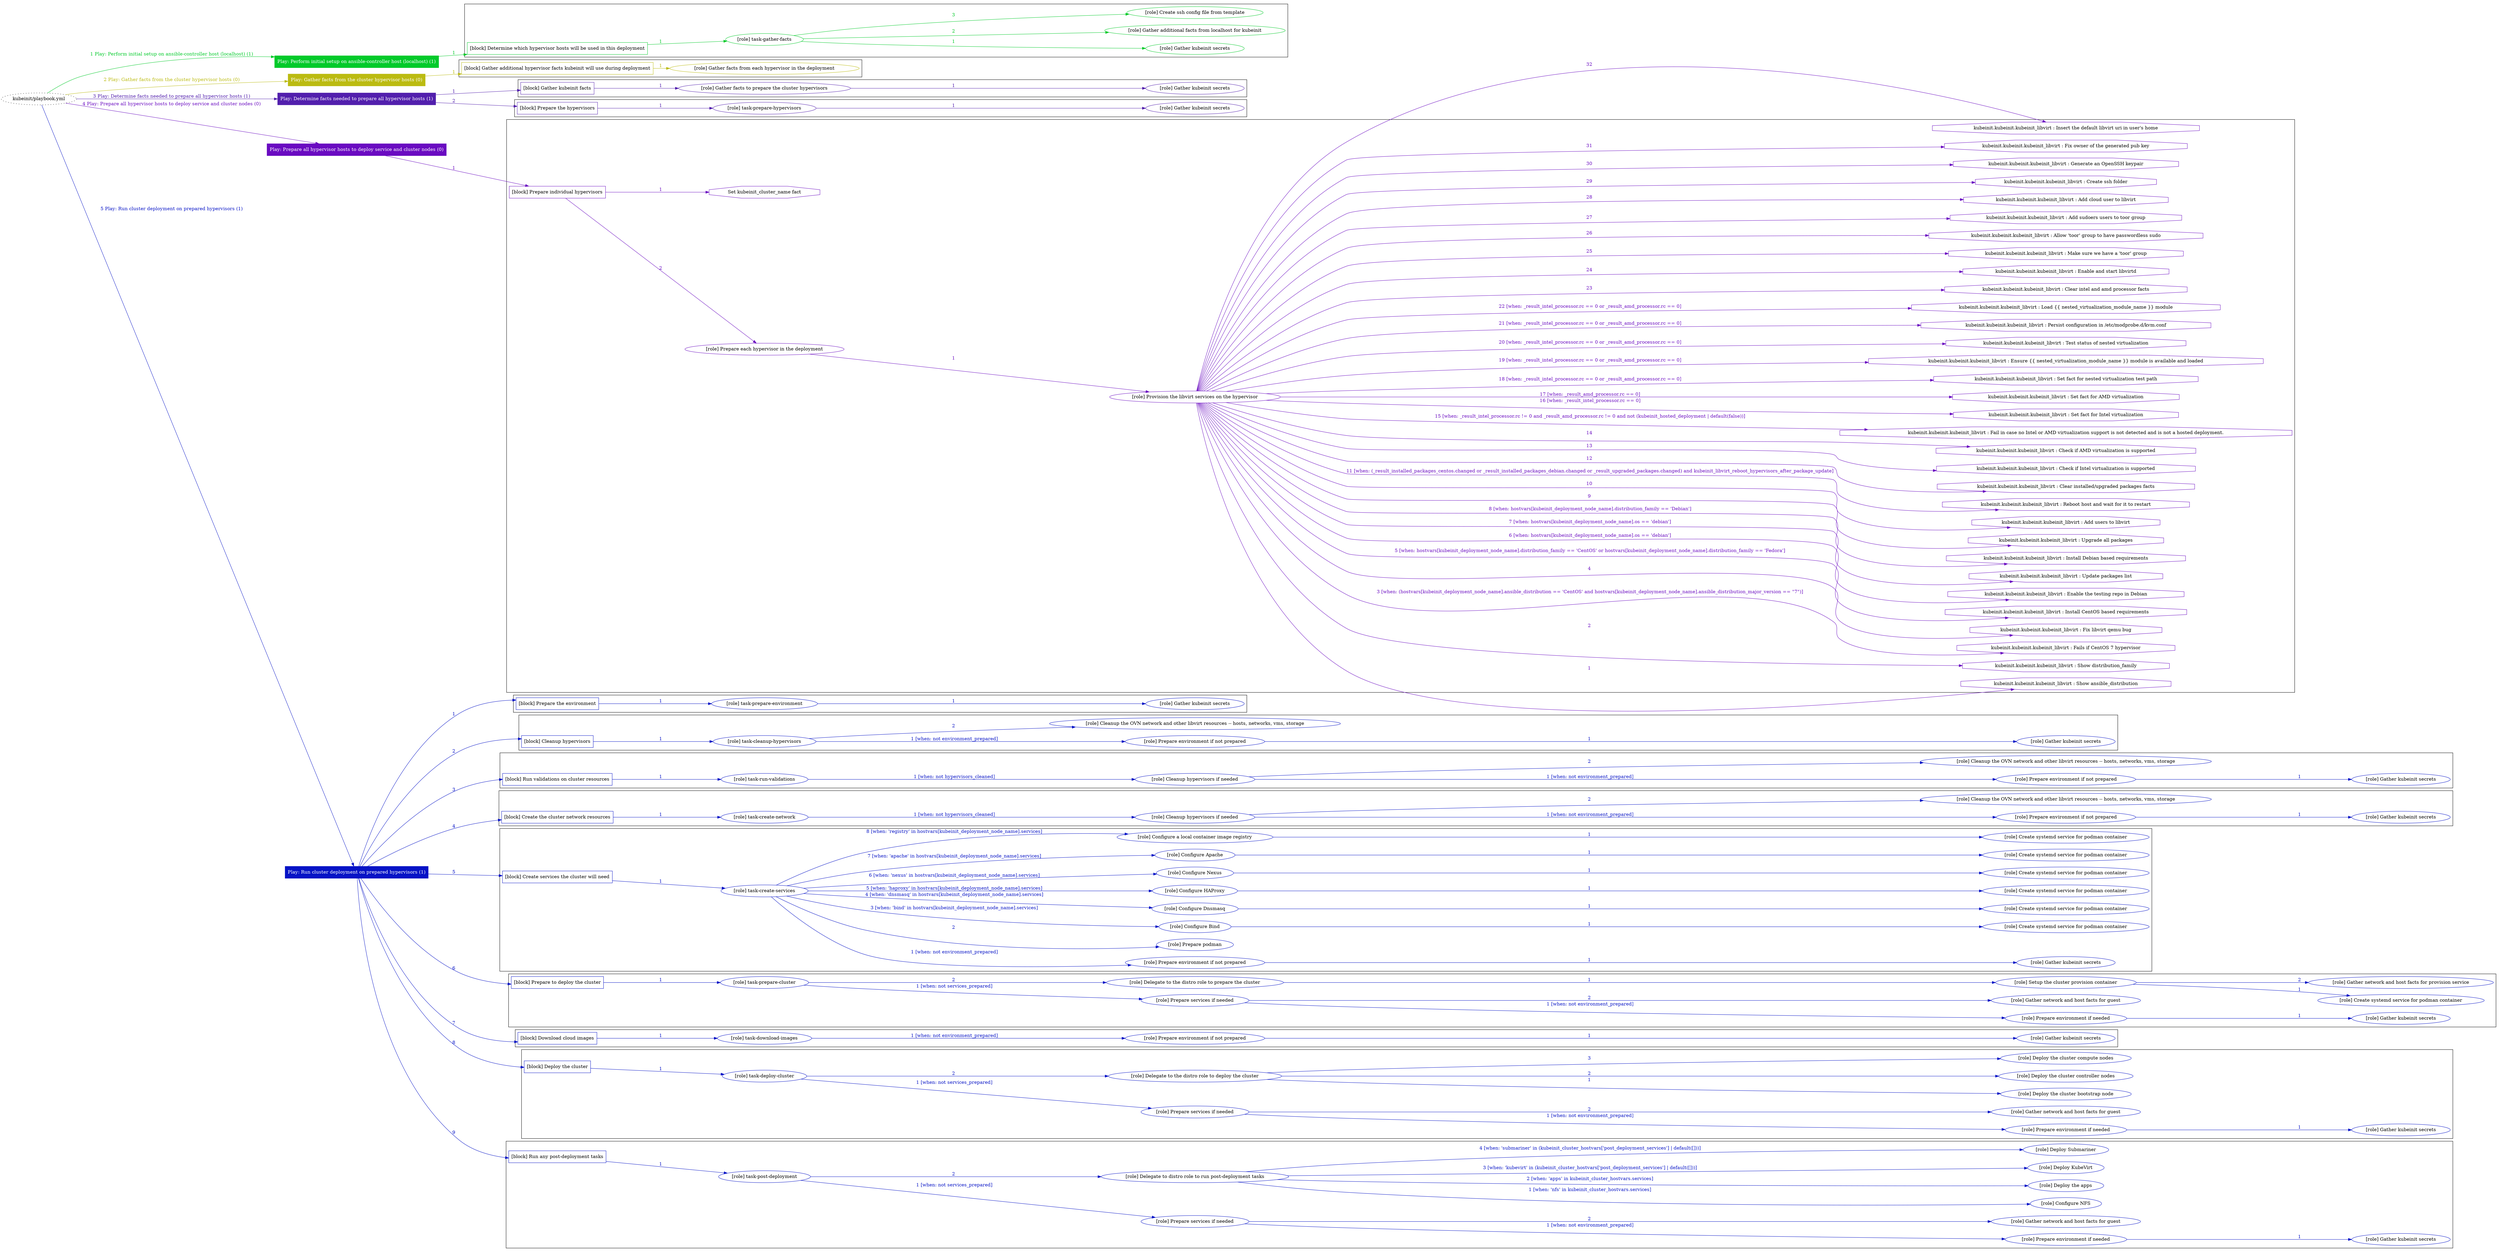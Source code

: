 digraph {
	graph [concentrate=true ordering=in rankdir=LR ratio=fill]
	edge [esep=5 sep=10]
	"kubeinit/playbook.yml" [URL="/home/runner/work/kubeinit/kubeinit/kubeinit/playbook.yml" id=playbook_9a554634 style=dotted]
	"kubeinit/playbook.yml" -> play_ce590048 [label="1 Play: Perform initial setup on ansible-controller host (localhost) (1)" color="#02ca2a" fontcolor="#02ca2a" id=edge_play_ce590048 labeltooltip="1 Play: Perform initial setup on ansible-controller host (localhost) (1)" tooltip="1 Play: Perform initial setup on ansible-controller host (localhost) (1)"]
	subgraph "Play: Perform initial setup on ansible-controller host (localhost) (1)" {
		play_ce590048 [label="Play: Perform initial setup on ansible-controller host (localhost) (1)" URL="/home/runner/work/kubeinit/kubeinit/kubeinit/playbook.yml" color="#02ca2a" fontcolor="#ffffff" id=play_ce590048 shape=box style=filled tooltip=localhost]
		play_ce590048 -> block_ed4efeef [label=1 color="#02ca2a" fontcolor="#02ca2a" id=edge_block_ed4efeef labeltooltip=1 tooltip=1]
		subgraph cluster_block_ed4efeef {
			block_ed4efeef [label="[block] Determine which hypervisor hosts will be used in this deployment" URL="/home/runner/work/kubeinit/kubeinit/kubeinit/playbook.yml" color="#02ca2a" id=block_ed4efeef labeltooltip="Determine which hypervisor hosts will be used in this deployment" shape=box tooltip="Determine which hypervisor hosts will be used in this deployment"]
			block_ed4efeef -> role_0654e132 [label="1 " color="#02ca2a" fontcolor="#02ca2a" id=edge_role_0654e132 labeltooltip="1 " tooltip="1 "]
			subgraph "task-gather-facts" {
				role_0654e132 [label="[role] task-gather-facts" URL="/home/runner/work/kubeinit/kubeinit/kubeinit/playbook.yml" color="#02ca2a" id=role_0654e132 tooltip="task-gather-facts"]
				role_0654e132 -> role_70df2319 [label="1 " color="#02ca2a" fontcolor="#02ca2a" id=edge_role_70df2319 labeltooltip="1 " tooltip="1 "]
				subgraph "Gather kubeinit secrets" {
					role_70df2319 [label="[role] Gather kubeinit secrets" URL="/home/runner/.ansible/collections/ansible_collections/kubeinit/kubeinit/roles/kubeinit_prepare/tasks/build_hypervisors_group.yml" color="#02ca2a" id=role_70df2319 tooltip="Gather kubeinit secrets"]
				}
				role_0654e132 -> role_13cc4f25 [label="2 " color="#02ca2a" fontcolor="#02ca2a" id=edge_role_13cc4f25 labeltooltip="2 " tooltip="2 "]
				subgraph "Gather additional facts from localhost for kubeinit" {
					role_13cc4f25 [label="[role] Gather additional facts from localhost for kubeinit" URL="/home/runner/.ansible/collections/ansible_collections/kubeinit/kubeinit/roles/kubeinit_prepare/tasks/build_hypervisors_group.yml" color="#02ca2a" id=role_13cc4f25 tooltip="Gather additional facts from localhost for kubeinit"]
				}
				role_0654e132 -> role_95f153d7 [label="3 " color="#02ca2a" fontcolor="#02ca2a" id=edge_role_95f153d7 labeltooltip="3 " tooltip="3 "]
				subgraph "Create ssh config file from template" {
					role_95f153d7 [label="[role] Create ssh config file from template" URL="/home/runner/.ansible/collections/ansible_collections/kubeinit/kubeinit/roles/kubeinit_prepare/tasks/build_hypervisors_group.yml" color="#02ca2a" id=role_95f153d7 tooltip="Create ssh config file from template"]
				}
			}
		}
	}
	"kubeinit/playbook.yml" -> play_0693fef9 [label="2 Play: Gather facts from the cluster hypervisor hosts (0)" color="#bbbb11" fontcolor="#bbbb11" id=edge_play_0693fef9 labeltooltip="2 Play: Gather facts from the cluster hypervisor hosts (0)" tooltip="2 Play: Gather facts from the cluster hypervisor hosts (0)"]
	subgraph "Play: Gather facts from the cluster hypervisor hosts (0)" {
		play_0693fef9 [label="Play: Gather facts from the cluster hypervisor hosts (0)" URL="/home/runner/work/kubeinit/kubeinit/kubeinit/playbook.yml" color="#bbbb11" fontcolor="#ffffff" id=play_0693fef9 shape=box style=filled tooltip="Play: Gather facts from the cluster hypervisor hosts (0)"]
		play_0693fef9 -> block_50550b5b [label=1 color="#bbbb11" fontcolor="#bbbb11" id=edge_block_50550b5b labeltooltip=1 tooltip=1]
		subgraph cluster_block_50550b5b {
			block_50550b5b [label="[block] Gather additional hypervisor facts kubeinit will use during deployment" URL="/home/runner/work/kubeinit/kubeinit/kubeinit/playbook.yml" color="#bbbb11" id=block_50550b5b labeltooltip="Gather additional hypervisor facts kubeinit will use during deployment" shape=box tooltip="Gather additional hypervisor facts kubeinit will use during deployment"]
			block_50550b5b -> role_64be81d4 [label="1 " color="#bbbb11" fontcolor="#bbbb11" id=edge_role_64be81d4 labeltooltip="1 " tooltip="1 "]
			subgraph "Gather facts from each hypervisor in the deployment" {
				role_64be81d4 [label="[role] Gather facts from each hypervisor in the deployment" URL="/home/runner/work/kubeinit/kubeinit/kubeinit/playbook.yml" color="#bbbb11" id=role_64be81d4 tooltip="Gather facts from each hypervisor in the deployment"]
			}
		}
	}
	"kubeinit/playbook.yml" -> play_0655bfb5 [label="3 Play: Determine facts needed to prepare all hypervisor hosts (1)" color="#521fad" fontcolor="#521fad" id=edge_play_0655bfb5 labeltooltip="3 Play: Determine facts needed to prepare all hypervisor hosts (1)" tooltip="3 Play: Determine facts needed to prepare all hypervisor hosts (1)"]
	subgraph "Play: Determine facts needed to prepare all hypervisor hosts (1)" {
		play_0655bfb5 [label="Play: Determine facts needed to prepare all hypervisor hosts (1)" URL="/home/runner/work/kubeinit/kubeinit/kubeinit/playbook.yml" color="#521fad" fontcolor="#ffffff" id=play_0655bfb5 shape=box style=filled tooltip=localhost]
		play_0655bfb5 -> block_ad3810c0 [label=1 color="#521fad" fontcolor="#521fad" id=edge_block_ad3810c0 labeltooltip=1 tooltip=1]
		subgraph cluster_block_ad3810c0 {
			block_ad3810c0 [label="[block] Gather kubeinit facts" URL="/home/runner/work/kubeinit/kubeinit/kubeinit/playbook.yml" color="#521fad" id=block_ad3810c0 labeltooltip="Gather kubeinit facts" shape=box tooltip="Gather kubeinit facts"]
			block_ad3810c0 -> role_5408a0a4 [label="1 " color="#521fad" fontcolor="#521fad" id=edge_role_5408a0a4 labeltooltip="1 " tooltip="1 "]
			subgraph "Gather facts to prepare the cluster hypervisors" {
				role_5408a0a4 [label="[role] Gather facts to prepare the cluster hypervisors" URL="/home/runner/work/kubeinit/kubeinit/kubeinit/playbook.yml" color="#521fad" id=role_5408a0a4 tooltip="Gather facts to prepare the cluster hypervisors"]
				role_5408a0a4 -> role_4d924213 [label="1 " color="#521fad" fontcolor="#521fad" id=edge_role_4d924213 labeltooltip="1 " tooltip="1 "]
				subgraph "Gather kubeinit secrets" {
					role_4d924213 [label="[role] Gather kubeinit secrets" URL="/home/runner/.ansible/collections/ansible_collections/kubeinit/kubeinit/roles/kubeinit_prepare/tasks/gather_kubeinit_facts.yml" color="#521fad" id=role_4d924213 tooltip="Gather kubeinit secrets"]
				}
			}
		}
		play_0655bfb5 -> block_33eba877 [label=2 color="#521fad" fontcolor="#521fad" id=edge_block_33eba877 labeltooltip=2 tooltip=2]
		subgraph cluster_block_33eba877 {
			block_33eba877 [label="[block] Prepare the hypervisors" URL="/home/runner/work/kubeinit/kubeinit/kubeinit/playbook.yml" color="#521fad" id=block_33eba877 labeltooltip="Prepare the hypervisors" shape=box tooltip="Prepare the hypervisors"]
			block_33eba877 -> role_914105c6 [label="1 " color="#521fad" fontcolor="#521fad" id=edge_role_914105c6 labeltooltip="1 " tooltip="1 "]
			subgraph "task-prepare-hypervisors" {
				role_914105c6 [label="[role] task-prepare-hypervisors" URL="/home/runner/work/kubeinit/kubeinit/kubeinit/playbook.yml" color="#521fad" id=role_914105c6 tooltip="task-prepare-hypervisors"]
				role_914105c6 -> role_0019fc92 [label="1 " color="#521fad" fontcolor="#521fad" id=edge_role_0019fc92 labeltooltip="1 " tooltip="1 "]
				subgraph "Gather kubeinit secrets" {
					role_0019fc92 [label="[role] Gather kubeinit secrets" URL="/home/runner/.ansible/collections/ansible_collections/kubeinit/kubeinit/roles/kubeinit_prepare/tasks/gather_kubeinit_facts.yml" color="#521fad" id=role_0019fc92 tooltip="Gather kubeinit secrets"]
				}
			}
		}
	}
	"kubeinit/playbook.yml" -> play_36f44437 [label="4 Play: Prepare all hypervisor hosts to deploy service and cluster nodes (0)" color="#6a0bc1" fontcolor="#6a0bc1" id=edge_play_36f44437 labeltooltip="4 Play: Prepare all hypervisor hosts to deploy service and cluster nodes (0)" tooltip="4 Play: Prepare all hypervisor hosts to deploy service and cluster nodes (0)"]
	subgraph "Play: Prepare all hypervisor hosts to deploy service and cluster nodes (0)" {
		play_36f44437 [label="Play: Prepare all hypervisor hosts to deploy service and cluster nodes (0)" URL="/home/runner/work/kubeinit/kubeinit/kubeinit/playbook.yml" color="#6a0bc1" fontcolor="#ffffff" id=play_36f44437 shape=box style=filled tooltip="Play: Prepare all hypervisor hosts to deploy service and cluster nodes (0)"]
		play_36f44437 -> block_7acb324c [label=1 color="#6a0bc1" fontcolor="#6a0bc1" id=edge_block_7acb324c labeltooltip=1 tooltip=1]
		subgraph cluster_block_7acb324c {
			block_7acb324c [label="[block] Prepare individual hypervisors" URL="/home/runner/work/kubeinit/kubeinit/kubeinit/playbook.yml" color="#6a0bc1" id=block_7acb324c labeltooltip="Prepare individual hypervisors" shape=box tooltip="Prepare individual hypervisors"]
			block_7acb324c -> role_2d9f4dcf [label="2 " color="#6a0bc1" fontcolor="#6a0bc1" id=edge_role_2d9f4dcf labeltooltip="2 " tooltip="2 "]
			subgraph "Prepare each hypervisor in the deployment" {
				role_2d9f4dcf [label="[role] Prepare each hypervisor in the deployment" URL="/home/runner/work/kubeinit/kubeinit/kubeinit/playbook.yml" color="#6a0bc1" id=role_2d9f4dcf tooltip="Prepare each hypervisor in the deployment"]
				role_2d9f4dcf -> role_f09e45e5 [label="1 " color="#6a0bc1" fontcolor="#6a0bc1" id=edge_role_f09e45e5 labeltooltip="1 " tooltip="1 "]
				subgraph "Provision the libvirt services on the hypervisor" {
					role_f09e45e5 [label="[role] Provision the libvirt services on the hypervisor" URL="/home/runner/.ansible/collections/ansible_collections/kubeinit/kubeinit/roles/kubeinit_prepare/tasks/prepare_hypervisor.yml" color="#6a0bc1" id=role_f09e45e5 tooltip="Provision the libvirt services on the hypervisor"]
					task_06426e71 [label="kubeinit.kubeinit.kubeinit_libvirt : Show ansible_distribution" URL="/home/runner/.ansible/collections/ansible_collections/kubeinit/kubeinit/roles/kubeinit_libvirt/tasks/main.yml" color="#6a0bc1" id=task_06426e71 shape=octagon tooltip="kubeinit.kubeinit.kubeinit_libvirt : Show ansible_distribution"]
					role_f09e45e5 -> task_06426e71 [label="1 " color="#6a0bc1" fontcolor="#6a0bc1" id=edge_task_06426e71 labeltooltip="1 " tooltip="1 "]
					task_6834a099 [label="kubeinit.kubeinit.kubeinit_libvirt : Show distribution_family" URL="/home/runner/.ansible/collections/ansible_collections/kubeinit/kubeinit/roles/kubeinit_libvirt/tasks/main.yml" color="#6a0bc1" id=task_6834a099 shape=octagon tooltip="kubeinit.kubeinit.kubeinit_libvirt : Show distribution_family"]
					role_f09e45e5 -> task_6834a099 [label="2 " color="#6a0bc1" fontcolor="#6a0bc1" id=edge_task_6834a099 labeltooltip="2 " tooltip="2 "]
					task_8bfce883 [label="kubeinit.kubeinit.kubeinit_libvirt : Fails if CentOS 7 hypervisor" URL="/home/runner/.ansible/collections/ansible_collections/kubeinit/kubeinit/roles/kubeinit_libvirt/tasks/main.yml" color="#6a0bc1" id=task_8bfce883 shape=octagon tooltip="kubeinit.kubeinit.kubeinit_libvirt : Fails if CentOS 7 hypervisor"]
					role_f09e45e5 -> task_8bfce883 [label="3 [when: (hostvars[kubeinit_deployment_node_name].ansible_distribution == 'CentOS' and hostvars[kubeinit_deployment_node_name].ansible_distribution_major_version == \"7\")]" color="#6a0bc1" fontcolor="#6a0bc1" id=edge_task_8bfce883 labeltooltip="3 [when: (hostvars[kubeinit_deployment_node_name].ansible_distribution == 'CentOS' and hostvars[kubeinit_deployment_node_name].ansible_distribution_major_version == \"7\")]" tooltip="3 [when: (hostvars[kubeinit_deployment_node_name].ansible_distribution == 'CentOS' and hostvars[kubeinit_deployment_node_name].ansible_distribution_major_version == \"7\")]"]
					task_2f5532b8 [label="kubeinit.kubeinit.kubeinit_libvirt : Fix libvirt qemu bug" URL="/home/runner/.ansible/collections/ansible_collections/kubeinit/kubeinit/roles/kubeinit_libvirt/tasks/main.yml" color="#6a0bc1" id=task_2f5532b8 shape=octagon tooltip="kubeinit.kubeinit.kubeinit_libvirt : Fix libvirt qemu bug"]
					role_f09e45e5 -> task_2f5532b8 [label="4 " color="#6a0bc1" fontcolor="#6a0bc1" id=edge_task_2f5532b8 labeltooltip="4 " tooltip="4 "]
					task_d4de7ad8 [label="kubeinit.kubeinit.kubeinit_libvirt : Install CentOS based requirements" URL="/home/runner/.ansible/collections/ansible_collections/kubeinit/kubeinit/roles/kubeinit_libvirt/tasks/main.yml" color="#6a0bc1" id=task_d4de7ad8 shape=octagon tooltip="kubeinit.kubeinit.kubeinit_libvirt : Install CentOS based requirements"]
					role_f09e45e5 -> task_d4de7ad8 [label="5 [when: hostvars[kubeinit_deployment_node_name].distribution_family == 'CentOS' or hostvars[kubeinit_deployment_node_name].distribution_family == 'Fedora']" color="#6a0bc1" fontcolor="#6a0bc1" id=edge_task_d4de7ad8 labeltooltip="5 [when: hostvars[kubeinit_deployment_node_name].distribution_family == 'CentOS' or hostvars[kubeinit_deployment_node_name].distribution_family == 'Fedora']" tooltip="5 [when: hostvars[kubeinit_deployment_node_name].distribution_family == 'CentOS' or hostvars[kubeinit_deployment_node_name].distribution_family == 'Fedora']"]
					task_e6b58496 [label="kubeinit.kubeinit.kubeinit_libvirt : Enable the testing repo in Debian" URL="/home/runner/.ansible/collections/ansible_collections/kubeinit/kubeinit/roles/kubeinit_libvirt/tasks/main.yml" color="#6a0bc1" id=task_e6b58496 shape=octagon tooltip="kubeinit.kubeinit.kubeinit_libvirt : Enable the testing repo in Debian"]
					role_f09e45e5 -> task_e6b58496 [label="6 [when: hostvars[kubeinit_deployment_node_name].os == 'debian']" color="#6a0bc1" fontcolor="#6a0bc1" id=edge_task_e6b58496 labeltooltip="6 [when: hostvars[kubeinit_deployment_node_name].os == 'debian']" tooltip="6 [when: hostvars[kubeinit_deployment_node_name].os == 'debian']"]
					task_fbe99b27 [label="kubeinit.kubeinit.kubeinit_libvirt : Update packages list" URL="/home/runner/.ansible/collections/ansible_collections/kubeinit/kubeinit/roles/kubeinit_libvirt/tasks/main.yml" color="#6a0bc1" id=task_fbe99b27 shape=octagon tooltip="kubeinit.kubeinit.kubeinit_libvirt : Update packages list"]
					role_f09e45e5 -> task_fbe99b27 [label="7 [when: hostvars[kubeinit_deployment_node_name].os == 'debian']" color="#6a0bc1" fontcolor="#6a0bc1" id=edge_task_fbe99b27 labeltooltip="7 [when: hostvars[kubeinit_deployment_node_name].os == 'debian']" tooltip="7 [when: hostvars[kubeinit_deployment_node_name].os == 'debian']"]
					task_136ca7e7 [label="kubeinit.kubeinit.kubeinit_libvirt : Install Debian based requirements" URL="/home/runner/.ansible/collections/ansible_collections/kubeinit/kubeinit/roles/kubeinit_libvirt/tasks/main.yml" color="#6a0bc1" id=task_136ca7e7 shape=octagon tooltip="kubeinit.kubeinit.kubeinit_libvirt : Install Debian based requirements"]
					role_f09e45e5 -> task_136ca7e7 [label="8 [when: hostvars[kubeinit_deployment_node_name].distribution_family == 'Debian']" color="#6a0bc1" fontcolor="#6a0bc1" id=edge_task_136ca7e7 labeltooltip="8 [when: hostvars[kubeinit_deployment_node_name].distribution_family == 'Debian']" tooltip="8 [when: hostvars[kubeinit_deployment_node_name].distribution_family == 'Debian']"]
					task_63a407eb [label="kubeinit.kubeinit.kubeinit_libvirt : Upgrade all packages" URL="/home/runner/.ansible/collections/ansible_collections/kubeinit/kubeinit/roles/kubeinit_libvirt/tasks/main.yml" color="#6a0bc1" id=task_63a407eb shape=octagon tooltip="kubeinit.kubeinit.kubeinit_libvirt : Upgrade all packages"]
					role_f09e45e5 -> task_63a407eb [label="9 " color="#6a0bc1" fontcolor="#6a0bc1" id=edge_task_63a407eb labeltooltip="9 " tooltip="9 "]
					task_b2695b25 [label="kubeinit.kubeinit.kubeinit_libvirt : Add users to libvirt" URL="/home/runner/.ansible/collections/ansible_collections/kubeinit/kubeinit/roles/kubeinit_libvirt/tasks/main.yml" color="#6a0bc1" id=task_b2695b25 shape=octagon tooltip="kubeinit.kubeinit.kubeinit_libvirt : Add users to libvirt"]
					role_f09e45e5 -> task_b2695b25 [label="10 " color="#6a0bc1" fontcolor="#6a0bc1" id=edge_task_b2695b25 labeltooltip="10 " tooltip="10 "]
					task_4aa1d646 [label="kubeinit.kubeinit.kubeinit_libvirt : Reboot host and wait for it to restart" URL="/home/runner/.ansible/collections/ansible_collections/kubeinit/kubeinit/roles/kubeinit_libvirt/tasks/main.yml" color="#6a0bc1" id=task_4aa1d646 shape=octagon tooltip="kubeinit.kubeinit.kubeinit_libvirt : Reboot host and wait for it to restart"]
					role_f09e45e5 -> task_4aa1d646 [label="11 [when: (_result_installed_packages_centos.changed or _result_installed_packages_debian.changed or _result_upgraded_packages.changed) and kubeinit_libvirt_reboot_hypervisors_after_package_update]" color="#6a0bc1" fontcolor="#6a0bc1" id=edge_task_4aa1d646 labeltooltip="11 [when: (_result_installed_packages_centos.changed or _result_installed_packages_debian.changed or _result_upgraded_packages.changed) and kubeinit_libvirt_reboot_hypervisors_after_package_update]" tooltip="11 [when: (_result_installed_packages_centos.changed or _result_installed_packages_debian.changed or _result_upgraded_packages.changed) and kubeinit_libvirt_reboot_hypervisors_after_package_update]"]
					task_e962a84a [label="kubeinit.kubeinit.kubeinit_libvirt : Clear installed/upgraded packages facts" URL="/home/runner/.ansible/collections/ansible_collections/kubeinit/kubeinit/roles/kubeinit_libvirt/tasks/main.yml" color="#6a0bc1" id=task_e962a84a shape=octagon tooltip="kubeinit.kubeinit.kubeinit_libvirt : Clear installed/upgraded packages facts"]
					role_f09e45e5 -> task_e962a84a [label="12 " color="#6a0bc1" fontcolor="#6a0bc1" id=edge_task_e962a84a labeltooltip="12 " tooltip="12 "]
					task_be570299 [label="kubeinit.kubeinit.kubeinit_libvirt : Check if Intel virtualization is supported" URL="/home/runner/.ansible/collections/ansible_collections/kubeinit/kubeinit/roles/kubeinit_libvirt/tasks/main.yml" color="#6a0bc1" id=task_be570299 shape=octagon tooltip="kubeinit.kubeinit.kubeinit_libvirt : Check if Intel virtualization is supported"]
					role_f09e45e5 -> task_be570299 [label="13 " color="#6a0bc1" fontcolor="#6a0bc1" id=edge_task_be570299 labeltooltip="13 " tooltip="13 "]
					task_f47124d5 [label="kubeinit.kubeinit.kubeinit_libvirt : Check if AMD virtualization is supported" URL="/home/runner/.ansible/collections/ansible_collections/kubeinit/kubeinit/roles/kubeinit_libvirt/tasks/main.yml" color="#6a0bc1" id=task_f47124d5 shape=octagon tooltip="kubeinit.kubeinit.kubeinit_libvirt : Check if AMD virtualization is supported"]
					role_f09e45e5 -> task_f47124d5 [label="14 " color="#6a0bc1" fontcolor="#6a0bc1" id=edge_task_f47124d5 labeltooltip="14 " tooltip="14 "]
					task_90bf852a [label="kubeinit.kubeinit.kubeinit_libvirt : Fail in case no Intel or AMD virtualization support is not detected and is not a hosted deployment." URL="/home/runner/.ansible/collections/ansible_collections/kubeinit/kubeinit/roles/kubeinit_libvirt/tasks/main.yml" color="#6a0bc1" id=task_90bf852a shape=octagon tooltip="kubeinit.kubeinit.kubeinit_libvirt : Fail in case no Intel or AMD virtualization support is not detected and is not a hosted deployment."]
					role_f09e45e5 -> task_90bf852a [label="15 [when: _result_intel_processor.rc != 0 and _result_amd_processor.rc != 0 and not (kubeinit_hosted_deployment | default(false))]" color="#6a0bc1" fontcolor="#6a0bc1" id=edge_task_90bf852a labeltooltip="15 [when: _result_intel_processor.rc != 0 and _result_amd_processor.rc != 0 and not (kubeinit_hosted_deployment | default(false))]" tooltip="15 [when: _result_intel_processor.rc != 0 and _result_amd_processor.rc != 0 and not (kubeinit_hosted_deployment | default(false))]"]
					task_7978e590 [label="kubeinit.kubeinit.kubeinit_libvirt : Set fact for Intel virtualization" URL="/home/runner/.ansible/collections/ansible_collections/kubeinit/kubeinit/roles/kubeinit_libvirt/tasks/main.yml" color="#6a0bc1" id=task_7978e590 shape=octagon tooltip="kubeinit.kubeinit.kubeinit_libvirt : Set fact for Intel virtualization"]
					role_f09e45e5 -> task_7978e590 [label="16 [when: _result_intel_processor.rc == 0]" color="#6a0bc1" fontcolor="#6a0bc1" id=edge_task_7978e590 labeltooltip="16 [when: _result_intel_processor.rc == 0]" tooltip="16 [when: _result_intel_processor.rc == 0]"]
					task_7e9fbd22 [label="kubeinit.kubeinit.kubeinit_libvirt : Set fact for AMD virtualization" URL="/home/runner/.ansible/collections/ansible_collections/kubeinit/kubeinit/roles/kubeinit_libvirt/tasks/main.yml" color="#6a0bc1" id=task_7e9fbd22 shape=octagon tooltip="kubeinit.kubeinit.kubeinit_libvirt : Set fact for AMD virtualization"]
					role_f09e45e5 -> task_7e9fbd22 [label="17 [when: _result_amd_processor.rc == 0]" color="#6a0bc1" fontcolor="#6a0bc1" id=edge_task_7e9fbd22 labeltooltip="17 [when: _result_amd_processor.rc == 0]" tooltip="17 [when: _result_amd_processor.rc == 0]"]
					task_f7238c2f [label="kubeinit.kubeinit.kubeinit_libvirt : Set fact for nested virtualization test path" URL="/home/runner/.ansible/collections/ansible_collections/kubeinit/kubeinit/roles/kubeinit_libvirt/tasks/main.yml" color="#6a0bc1" id=task_f7238c2f shape=octagon tooltip="kubeinit.kubeinit.kubeinit_libvirt : Set fact for nested virtualization test path"]
					role_f09e45e5 -> task_f7238c2f [label="18 [when: _result_intel_processor.rc == 0 or _result_amd_processor.rc == 0]" color="#6a0bc1" fontcolor="#6a0bc1" id=edge_task_f7238c2f labeltooltip="18 [when: _result_intel_processor.rc == 0 or _result_amd_processor.rc == 0]" tooltip="18 [when: _result_intel_processor.rc == 0 or _result_amd_processor.rc == 0]"]
					task_ef24c49f [label="kubeinit.kubeinit.kubeinit_libvirt : Ensure {{ nested_virtualization_module_name }} module is available and loaded" URL="/home/runner/.ansible/collections/ansible_collections/kubeinit/kubeinit/roles/kubeinit_libvirt/tasks/main.yml" color="#6a0bc1" id=task_ef24c49f shape=octagon tooltip="kubeinit.kubeinit.kubeinit_libvirt : Ensure {{ nested_virtualization_module_name }} module is available and loaded"]
					role_f09e45e5 -> task_ef24c49f [label="19 [when: _result_intel_processor.rc == 0 or _result_amd_processor.rc == 0]" color="#6a0bc1" fontcolor="#6a0bc1" id=edge_task_ef24c49f labeltooltip="19 [when: _result_intel_processor.rc == 0 or _result_amd_processor.rc == 0]" tooltip="19 [when: _result_intel_processor.rc == 0 or _result_amd_processor.rc == 0]"]
					task_fafaa4dc [label="kubeinit.kubeinit.kubeinit_libvirt : Test status of nested virtualization" URL="/home/runner/.ansible/collections/ansible_collections/kubeinit/kubeinit/roles/kubeinit_libvirt/tasks/main.yml" color="#6a0bc1" id=task_fafaa4dc shape=octagon tooltip="kubeinit.kubeinit.kubeinit_libvirt : Test status of nested virtualization"]
					role_f09e45e5 -> task_fafaa4dc [label="20 [when: _result_intel_processor.rc == 0 or _result_amd_processor.rc == 0]" color="#6a0bc1" fontcolor="#6a0bc1" id=edge_task_fafaa4dc labeltooltip="20 [when: _result_intel_processor.rc == 0 or _result_amd_processor.rc == 0]" tooltip="20 [when: _result_intel_processor.rc == 0 or _result_amd_processor.rc == 0]"]
					task_c0e77043 [label="kubeinit.kubeinit.kubeinit_libvirt : Persist configuration in /etc/modprobe.d/kvm.conf" URL="/home/runner/.ansible/collections/ansible_collections/kubeinit/kubeinit/roles/kubeinit_libvirt/tasks/main.yml" color="#6a0bc1" id=task_c0e77043 shape=octagon tooltip="kubeinit.kubeinit.kubeinit_libvirt : Persist configuration in /etc/modprobe.d/kvm.conf"]
					role_f09e45e5 -> task_c0e77043 [label="21 [when: _result_intel_processor.rc == 0 or _result_amd_processor.rc == 0]" color="#6a0bc1" fontcolor="#6a0bc1" id=edge_task_c0e77043 labeltooltip="21 [when: _result_intel_processor.rc == 0 or _result_amd_processor.rc == 0]" tooltip="21 [when: _result_intel_processor.rc == 0 or _result_amd_processor.rc == 0]"]
					task_4625fe1b [label="kubeinit.kubeinit.kubeinit_libvirt : Load {{ nested_virtualization_module_name }} module" URL="/home/runner/.ansible/collections/ansible_collections/kubeinit/kubeinit/roles/kubeinit_libvirt/tasks/main.yml" color="#6a0bc1" id=task_4625fe1b shape=octagon tooltip="kubeinit.kubeinit.kubeinit_libvirt : Load {{ nested_virtualization_module_name }} module"]
					role_f09e45e5 -> task_4625fe1b [label="22 [when: _result_intel_processor.rc == 0 or _result_amd_processor.rc == 0]" color="#6a0bc1" fontcolor="#6a0bc1" id=edge_task_4625fe1b labeltooltip="22 [when: _result_intel_processor.rc == 0 or _result_amd_processor.rc == 0]" tooltip="22 [when: _result_intel_processor.rc == 0 or _result_amd_processor.rc == 0]"]
					task_ddaf5f28 [label="kubeinit.kubeinit.kubeinit_libvirt : Clear intel and amd processor facts" URL="/home/runner/.ansible/collections/ansible_collections/kubeinit/kubeinit/roles/kubeinit_libvirt/tasks/main.yml" color="#6a0bc1" id=task_ddaf5f28 shape=octagon tooltip="kubeinit.kubeinit.kubeinit_libvirt : Clear intel and amd processor facts"]
					role_f09e45e5 -> task_ddaf5f28 [label="23 " color="#6a0bc1" fontcolor="#6a0bc1" id=edge_task_ddaf5f28 labeltooltip="23 " tooltip="23 "]
					task_ca5c5593 [label="kubeinit.kubeinit.kubeinit_libvirt : Enable and start libvirtd" URL="/home/runner/.ansible/collections/ansible_collections/kubeinit/kubeinit/roles/kubeinit_libvirt/tasks/main.yml" color="#6a0bc1" id=task_ca5c5593 shape=octagon tooltip="kubeinit.kubeinit.kubeinit_libvirt : Enable and start libvirtd"]
					role_f09e45e5 -> task_ca5c5593 [label="24 " color="#6a0bc1" fontcolor="#6a0bc1" id=edge_task_ca5c5593 labeltooltip="24 " tooltip="24 "]
					task_242d1517 [label="kubeinit.kubeinit.kubeinit_libvirt : Make sure we have a 'toor' group" URL="/home/runner/.ansible/collections/ansible_collections/kubeinit/kubeinit/roles/kubeinit_libvirt/tasks/60_create_cloud_user.yml" color="#6a0bc1" id=task_242d1517 shape=octagon tooltip="kubeinit.kubeinit.kubeinit_libvirt : Make sure we have a 'toor' group"]
					role_f09e45e5 -> task_242d1517 [label="25 " color="#6a0bc1" fontcolor="#6a0bc1" id=edge_task_242d1517 labeltooltip="25 " tooltip="25 "]
					task_b5693d73 [label="kubeinit.kubeinit.kubeinit_libvirt : Allow 'toor' group to have passwordless sudo" URL="/home/runner/.ansible/collections/ansible_collections/kubeinit/kubeinit/roles/kubeinit_libvirt/tasks/60_create_cloud_user.yml" color="#6a0bc1" id=task_b5693d73 shape=octagon tooltip="kubeinit.kubeinit.kubeinit_libvirt : Allow 'toor' group to have passwordless sudo"]
					role_f09e45e5 -> task_b5693d73 [label="26 " color="#6a0bc1" fontcolor="#6a0bc1" id=edge_task_b5693d73 labeltooltip="26 " tooltip="26 "]
					task_c059c424 [label="kubeinit.kubeinit.kubeinit_libvirt : Add sudoers users to toor group" URL="/home/runner/.ansible/collections/ansible_collections/kubeinit/kubeinit/roles/kubeinit_libvirt/tasks/60_create_cloud_user.yml" color="#6a0bc1" id=task_c059c424 shape=octagon tooltip="kubeinit.kubeinit.kubeinit_libvirt : Add sudoers users to toor group"]
					role_f09e45e5 -> task_c059c424 [label="27 " color="#6a0bc1" fontcolor="#6a0bc1" id=edge_task_c059c424 labeltooltip="27 " tooltip="27 "]
					task_fc200989 [label="kubeinit.kubeinit.kubeinit_libvirt : Add cloud user to libvirt" URL="/home/runner/.ansible/collections/ansible_collections/kubeinit/kubeinit/roles/kubeinit_libvirt/tasks/60_create_cloud_user.yml" color="#6a0bc1" id=task_fc200989 shape=octagon tooltip="kubeinit.kubeinit.kubeinit_libvirt : Add cloud user to libvirt"]
					role_f09e45e5 -> task_fc200989 [label="28 " color="#6a0bc1" fontcolor="#6a0bc1" id=edge_task_fc200989 labeltooltip="28 " tooltip="28 "]
					task_5690f5d0 [label="kubeinit.kubeinit.kubeinit_libvirt : Create ssh folder" URL="/home/runner/.ansible/collections/ansible_collections/kubeinit/kubeinit/roles/kubeinit_libvirt/tasks/60_create_cloud_user.yml" color="#6a0bc1" id=task_5690f5d0 shape=octagon tooltip="kubeinit.kubeinit.kubeinit_libvirt : Create ssh folder"]
					role_f09e45e5 -> task_5690f5d0 [label="29 " color="#6a0bc1" fontcolor="#6a0bc1" id=edge_task_5690f5d0 labeltooltip="29 " tooltip="29 "]
					task_fbe33fd4 [label="kubeinit.kubeinit.kubeinit_libvirt : Generate an OpenSSH keypair" URL="/home/runner/.ansible/collections/ansible_collections/kubeinit/kubeinit/roles/kubeinit_libvirt/tasks/60_create_cloud_user.yml" color="#6a0bc1" id=task_fbe33fd4 shape=octagon tooltip="kubeinit.kubeinit.kubeinit_libvirt : Generate an OpenSSH keypair"]
					role_f09e45e5 -> task_fbe33fd4 [label="30 " color="#6a0bc1" fontcolor="#6a0bc1" id=edge_task_fbe33fd4 labeltooltip="30 " tooltip="30 "]
					task_5bf50ff2 [label="kubeinit.kubeinit.kubeinit_libvirt : Fix owner of the generated pub key" URL="/home/runner/.ansible/collections/ansible_collections/kubeinit/kubeinit/roles/kubeinit_libvirt/tasks/60_create_cloud_user.yml" color="#6a0bc1" id=task_5bf50ff2 shape=octagon tooltip="kubeinit.kubeinit.kubeinit_libvirt : Fix owner of the generated pub key"]
					role_f09e45e5 -> task_5bf50ff2 [label="31 " color="#6a0bc1" fontcolor="#6a0bc1" id=edge_task_5bf50ff2 labeltooltip="31 " tooltip="31 "]
					task_5f554e1e [label="kubeinit.kubeinit.kubeinit_libvirt : Insert the default libvirt uri in user's home" URL="/home/runner/.ansible/collections/ansible_collections/kubeinit/kubeinit/roles/kubeinit_libvirt/tasks/60_create_cloud_user.yml" color="#6a0bc1" id=task_5f554e1e shape=octagon tooltip="kubeinit.kubeinit.kubeinit_libvirt : Insert the default libvirt uri in user's home"]
					role_f09e45e5 -> task_5f554e1e [label="32 " color="#6a0bc1" fontcolor="#6a0bc1" id=edge_task_5f554e1e labeltooltip="32 " tooltip="32 "]
				}
			}
			task_877acb08 [label="Set kubeinit_cluster_name fact" URL="/home/runner/work/kubeinit/kubeinit/kubeinit/playbook.yml" color="#6a0bc1" id=task_877acb08 shape=octagon tooltip="Set kubeinit_cluster_name fact"]
			block_7acb324c -> task_877acb08 [label="1 " color="#6a0bc1" fontcolor="#6a0bc1" id=edge_task_877acb08 labeltooltip="1 " tooltip="1 "]
		}
	}
	"kubeinit/playbook.yml" -> play_022e19b3 [label="5 Play: Run cluster deployment on prepared hypervisors (1)" color="#0613c6" fontcolor="#0613c6" id=edge_play_022e19b3 labeltooltip="5 Play: Run cluster deployment on prepared hypervisors (1)" tooltip="5 Play: Run cluster deployment on prepared hypervisors (1)"]
	subgraph "Play: Run cluster deployment on prepared hypervisors (1)" {
		play_022e19b3 [label="Play: Run cluster deployment on prepared hypervisors (1)" URL="/home/runner/work/kubeinit/kubeinit/kubeinit/playbook.yml" color="#0613c6" fontcolor="#ffffff" id=play_022e19b3 shape=box style=filled tooltip=localhost]
		play_022e19b3 -> block_81dc914f [label=1 color="#0613c6" fontcolor="#0613c6" id=edge_block_81dc914f labeltooltip=1 tooltip=1]
		subgraph cluster_block_81dc914f {
			block_81dc914f [label="[block] Prepare the environment" URL="/home/runner/work/kubeinit/kubeinit/kubeinit/playbook.yml" color="#0613c6" id=block_81dc914f labeltooltip="Prepare the environment" shape=box tooltip="Prepare the environment"]
			block_81dc914f -> role_97d080cc [label="1 " color="#0613c6" fontcolor="#0613c6" id=edge_role_97d080cc labeltooltip="1 " tooltip="1 "]
			subgraph "task-prepare-environment" {
				role_97d080cc [label="[role] task-prepare-environment" URL="/home/runner/work/kubeinit/kubeinit/kubeinit/playbook.yml" color="#0613c6" id=role_97d080cc tooltip="task-prepare-environment"]
				role_97d080cc -> role_8c421b4a [label="1 " color="#0613c6" fontcolor="#0613c6" id=edge_role_8c421b4a labeltooltip="1 " tooltip="1 "]
				subgraph "Gather kubeinit secrets" {
					role_8c421b4a [label="[role] Gather kubeinit secrets" URL="/home/runner/.ansible/collections/ansible_collections/kubeinit/kubeinit/roles/kubeinit_prepare/tasks/gather_kubeinit_facts.yml" color="#0613c6" id=role_8c421b4a tooltip="Gather kubeinit secrets"]
				}
			}
		}
		play_022e19b3 -> block_f54f1a18 [label=2 color="#0613c6" fontcolor="#0613c6" id=edge_block_f54f1a18 labeltooltip=2 tooltip=2]
		subgraph cluster_block_f54f1a18 {
			block_f54f1a18 [label="[block] Cleanup hypervisors" URL="/home/runner/work/kubeinit/kubeinit/kubeinit/playbook.yml" color="#0613c6" id=block_f54f1a18 labeltooltip="Cleanup hypervisors" shape=box tooltip="Cleanup hypervisors"]
			block_f54f1a18 -> role_3e800634 [label="1 " color="#0613c6" fontcolor="#0613c6" id=edge_role_3e800634 labeltooltip="1 " tooltip="1 "]
			subgraph "task-cleanup-hypervisors" {
				role_3e800634 [label="[role] task-cleanup-hypervisors" URL="/home/runner/work/kubeinit/kubeinit/kubeinit/playbook.yml" color="#0613c6" id=role_3e800634 tooltip="task-cleanup-hypervisors"]
				role_3e800634 -> role_0e973494 [label="1 [when: not environment_prepared]" color="#0613c6" fontcolor="#0613c6" id=edge_role_0e973494 labeltooltip="1 [when: not environment_prepared]" tooltip="1 [when: not environment_prepared]"]
				subgraph "Prepare environment if not prepared" {
					role_0e973494 [label="[role] Prepare environment if not prepared" URL="/home/runner/.ansible/collections/ansible_collections/kubeinit/kubeinit/roles/kubeinit_prepare/tasks/cleanup_hypervisors.yml" color="#0613c6" id=role_0e973494 tooltip="Prepare environment if not prepared"]
					role_0e973494 -> role_21beb5ee [label="1 " color="#0613c6" fontcolor="#0613c6" id=edge_role_21beb5ee labeltooltip="1 " tooltip="1 "]
					subgraph "Gather kubeinit secrets" {
						role_21beb5ee [label="[role] Gather kubeinit secrets" URL="/home/runner/.ansible/collections/ansible_collections/kubeinit/kubeinit/roles/kubeinit_prepare/tasks/gather_kubeinit_facts.yml" color="#0613c6" id=role_21beb5ee tooltip="Gather kubeinit secrets"]
					}
				}
				role_3e800634 -> role_5af23989 [label="2 " color="#0613c6" fontcolor="#0613c6" id=edge_role_5af23989 labeltooltip="2 " tooltip="2 "]
				subgraph "Cleanup the OVN network and other libvirt resources -- hosts, networks, vms, storage" {
					role_5af23989 [label="[role] Cleanup the OVN network and other libvirt resources -- hosts, networks, vms, storage" URL="/home/runner/.ansible/collections/ansible_collections/kubeinit/kubeinit/roles/kubeinit_prepare/tasks/cleanup_hypervisors.yml" color="#0613c6" id=role_5af23989 tooltip="Cleanup the OVN network and other libvirt resources -- hosts, networks, vms, storage"]
				}
			}
		}
		play_022e19b3 -> block_a136560a [label=3 color="#0613c6" fontcolor="#0613c6" id=edge_block_a136560a labeltooltip=3 tooltip=3]
		subgraph cluster_block_a136560a {
			block_a136560a [label="[block] Run validations on cluster resources" URL="/home/runner/work/kubeinit/kubeinit/kubeinit/playbook.yml" color="#0613c6" id=block_a136560a labeltooltip="Run validations on cluster resources" shape=box tooltip="Run validations on cluster resources"]
			block_a136560a -> role_ab36aa20 [label="1 " color="#0613c6" fontcolor="#0613c6" id=edge_role_ab36aa20 labeltooltip="1 " tooltip="1 "]
			subgraph "task-run-validations" {
				role_ab36aa20 [label="[role] task-run-validations" URL="/home/runner/work/kubeinit/kubeinit/kubeinit/playbook.yml" color="#0613c6" id=role_ab36aa20 tooltip="task-run-validations"]
				role_ab36aa20 -> role_2371c385 [label="1 [when: not hypervisors_cleaned]" color="#0613c6" fontcolor="#0613c6" id=edge_role_2371c385 labeltooltip="1 [when: not hypervisors_cleaned]" tooltip="1 [when: not hypervisors_cleaned]"]
				subgraph "Cleanup hypervisors if needed" {
					role_2371c385 [label="[role] Cleanup hypervisors if needed" URL="/home/runner/.ansible/collections/ansible_collections/kubeinit/kubeinit/roles/kubeinit_validations/tasks/main.yml" color="#0613c6" id=role_2371c385 tooltip="Cleanup hypervisors if needed"]
					role_2371c385 -> role_8b4ae266 [label="1 [when: not environment_prepared]" color="#0613c6" fontcolor="#0613c6" id=edge_role_8b4ae266 labeltooltip="1 [when: not environment_prepared]" tooltip="1 [when: not environment_prepared]"]
					subgraph "Prepare environment if not prepared" {
						role_8b4ae266 [label="[role] Prepare environment if not prepared" URL="/home/runner/.ansible/collections/ansible_collections/kubeinit/kubeinit/roles/kubeinit_prepare/tasks/cleanup_hypervisors.yml" color="#0613c6" id=role_8b4ae266 tooltip="Prepare environment if not prepared"]
						role_8b4ae266 -> role_333ab5e1 [label="1 " color="#0613c6" fontcolor="#0613c6" id=edge_role_333ab5e1 labeltooltip="1 " tooltip="1 "]
						subgraph "Gather kubeinit secrets" {
							role_333ab5e1 [label="[role] Gather kubeinit secrets" URL="/home/runner/.ansible/collections/ansible_collections/kubeinit/kubeinit/roles/kubeinit_prepare/tasks/gather_kubeinit_facts.yml" color="#0613c6" id=role_333ab5e1 tooltip="Gather kubeinit secrets"]
						}
					}
					role_2371c385 -> role_89306f2b [label="2 " color="#0613c6" fontcolor="#0613c6" id=edge_role_89306f2b labeltooltip="2 " tooltip="2 "]
					subgraph "Cleanup the OVN network and other libvirt resources -- hosts, networks, vms, storage" {
						role_89306f2b [label="[role] Cleanup the OVN network and other libvirt resources -- hosts, networks, vms, storage" URL="/home/runner/.ansible/collections/ansible_collections/kubeinit/kubeinit/roles/kubeinit_prepare/tasks/cleanup_hypervisors.yml" color="#0613c6" id=role_89306f2b tooltip="Cleanup the OVN network and other libvirt resources -- hosts, networks, vms, storage"]
					}
				}
			}
		}
		play_022e19b3 -> block_38bf0fab [label=4 color="#0613c6" fontcolor="#0613c6" id=edge_block_38bf0fab labeltooltip=4 tooltip=4]
		subgraph cluster_block_38bf0fab {
			block_38bf0fab [label="[block] Create the cluster network resources" URL="/home/runner/work/kubeinit/kubeinit/kubeinit/playbook.yml" color="#0613c6" id=block_38bf0fab labeltooltip="Create the cluster network resources" shape=box tooltip="Create the cluster network resources"]
			block_38bf0fab -> role_db5e9a68 [label="1 " color="#0613c6" fontcolor="#0613c6" id=edge_role_db5e9a68 labeltooltip="1 " tooltip="1 "]
			subgraph "task-create-network" {
				role_db5e9a68 [label="[role] task-create-network" URL="/home/runner/work/kubeinit/kubeinit/kubeinit/playbook.yml" color="#0613c6" id=role_db5e9a68 tooltip="task-create-network"]
				role_db5e9a68 -> role_8b993804 [label="1 [when: not hypervisors_cleaned]" color="#0613c6" fontcolor="#0613c6" id=edge_role_8b993804 labeltooltip="1 [when: not hypervisors_cleaned]" tooltip="1 [when: not hypervisors_cleaned]"]
				subgraph "Cleanup hypervisors if needed" {
					role_8b993804 [label="[role] Cleanup hypervisors if needed" URL="/home/runner/.ansible/collections/ansible_collections/kubeinit/kubeinit/roles/kubeinit_libvirt/tasks/create_network.yml" color="#0613c6" id=role_8b993804 tooltip="Cleanup hypervisors if needed"]
					role_8b993804 -> role_e1d18bcc [label="1 [when: not environment_prepared]" color="#0613c6" fontcolor="#0613c6" id=edge_role_e1d18bcc labeltooltip="1 [when: not environment_prepared]" tooltip="1 [when: not environment_prepared]"]
					subgraph "Prepare environment if not prepared" {
						role_e1d18bcc [label="[role] Prepare environment if not prepared" URL="/home/runner/.ansible/collections/ansible_collections/kubeinit/kubeinit/roles/kubeinit_prepare/tasks/cleanup_hypervisors.yml" color="#0613c6" id=role_e1d18bcc tooltip="Prepare environment if not prepared"]
						role_e1d18bcc -> role_6f3fab9a [label="1 " color="#0613c6" fontcolor="#0613c6" id=edge_role_6f3fab9a labeltooltip="1 " tooltip="1 "]
						subgraph "Gather kubeinit secrets" {
							role_6f3fab9a [label="[role] Gather kubeinit secrets" URL="/home/runner/.ansible/collections/ansible_collections/kubeinit/kubeinit/roles/kubeinit_prepare/tasks/gather_kubeinit_facts.yml" color="#0613c6" id=role_6f3fab9a tooltip="Gather kubeinit secrets"]
						}
					}
					role_8b993804 -> role_aed3c8e1 [label="2 " color="#0613c6" fontcolor="#0613c6" id=edge_role_aed3c8e1 labeltooltip="2 " tooltip="2 "]
					subgraph "Cleanup the OVN network and other libvirt resources -- hosts, networks, vms, storage" {
						role_aed3c8e1 [label="[role] Cleanup the OVN network and other libvirt resources -- hosts, networks, vms, storage" URL="/home/runner/.ansible/collections/ansible_collections/kubeinit/kubeinit/roles/kubeinit_prepare/tasks/cleanup_hypervisors.yml" color="#0613c6" id=role_aed3c8e1 tooltip="Cleanup the OVN network and other libvirt resources -- hosts, networks, vms, storage"]
					}
				}
			}
		}
		play_022e19b3 -> block_0fce5213 [label=5 color="#0613c6" fontcolor="#0613c6" id=edge_block_0fce5213 labeltooltip=5 tooltip=5]
		subgraph cluster_block_0fce5213 {
			block_0fce5213 [label="[block] Create services the cluster will need" URL="/home/runner/work/kubeinit/kubeinit/kubeinit/playbook.yml" color="#0613c6" id=block_0fce5213 labeltooltip="Create services the cluster will need" shape=box tooltip="Create services the cluster will need"]
			block_0fce5213 -> role_7a296a0f [label="1 " color="#0613c6" fontcolor="#0613c6" id=edge_role_7a296a0f labeltooltip="1 " tooltip="1 "]
			subgraph "task-create-services" {
				role_7a296a0f [label="[role] task-create-services" URL="/home/runner/work/kubeinit/kubeinit/kubeinit/playbook.yml" color="#0613c6" id=role_7a296a0f tooltip="task-create-services"]
				role_7a296a0f -> role_2202f3b8 [label="1 [when: not environment_prepared]" color="#0613c6" fontcolor="#0613c6" id=edge_role_2202f3b8 labeltooltip="1 [when: not environment_prepared]" tooltip="1 [when: not environment_prepared]"]
				subgraph "Prepare environment if not prepared" {
					role_2202f3b8 [label="[role] Prepare environment if not prepared" URL="/home/runner/.ansible/collections/ansible_collections/kubeinit/kubeinit/roles/kubeinit_services/tasks/main.yml" color="#0613c6" id=role_2202f3b8 tooltip="Prepare environment if not prepared"]
					role_2202f3b8 -> role_dc6fe05c [label="1 " color="#0613c6" fontcolor="#0613c6" id=edge_role_dc6fe05c labeltooltip="1 " tooltip="1 "]
					subgraph "Gather kubeinit secrets" {
						role_dc6fe05c [label="[role] Gather kubeinit secrets" URL="/home/runner/.ansible/collections/ansible_collections/kubeinit/kubeinit/roles/kubeinit_prepare/tasks/gather_kubeinit_facts.yml" color="#0613c6" id=role_dc6fe05c tooltip="Gather kubeinit secrets"]
					}
				}
				role_7a296a0f -> role_3e6c16ba [label="2 " color="#0613c6" fontcolor="#0613c6" id=edge_role_3e6c16ba labeltooltip="2 " tooltip="2 "]
				subgraph "Prepare podman" {
					role_3e6c16ba [label="[role] Prepare podman" URL="/home/runner/.ansible/collections/ansible_collections/kubeinit/kubeinit/roles/kubeinit_services/tasks/00_create_service_pod.yml" color="#0613c6" id=role_3e6c16ba tooltip="Prepare podman"]
				}
				role_7a296a0f -> role_655e80e3 [label="3 [when: 'bind' in hostvars[kubeinit_deployment_node_name].services]" color="#0613c6" fontcolor="#0613c6" id=edge_role_655e80e3 labeltooltip="3 [when: 'bind' in hostvars[kubeinit_deployment_node_name].services]" tooltip="3 [when: 'bind' in hostvars[kubeinit_deployment_node_name].services]"]
				subgraph "Configure Bind" {
					role_655e80e3 [label="[role] Configure Bind" URL="/home/runner/.ansible/collections/ansible_collections/kubeinit/kubeinit/roles/kubeinit_services/tasks/start_services_containers.yml" color="#0613c6" id=role_655e80e3 tooltip="Configure Bind"]
					role_655e80e3 -> role_f7f843df [label="1 " color="#0613c6" fontcolor="#0613c6" id=edge_role_f7f843df labeltooltip="1 " tooltip="1 "]
					subgraph "Create systemd service for podman container" {
						role_f7f843df [label="[role] Create systemd service for podman container" URL="/home/runner/.ansible/collections/ansible_collections/kubeinit/kubeinit/roles/kubeinit_bind/tasks/main.yml" color="#0613c6" id=role_f7f843df tooltip="Create systemd service for podman container"]
					}
				}
				role_7a296a0f -> role_42e94b42 [label="4 [when: 'dnsmasq' in hostvars[kubeinit_deployment_node_name].services]" color="#0613c6" fontcolor="#0613c6" id=edge_role_42e94b42 labeltooltip="4 [when: 'dnsmasq' in hostvars[kubeinit_deployment_node_name].services]" tooltip="4 [when: 'dnsmasq' in hostvars[kubeinit_deployment_node_name].services]"]
				subgraph "Configure Dnsmasq" {
					role_42e94b42 [label="[role] Configure Dnsmasq" URL="/home/runner/.ansible/collections/ansible_collections/kubeinit/kubeinit/roles/kubeinit_services/tasks/start_services_containers.yml" color="#0613c6" id=role_42e94b42 tooltip="Configure Dnsmasq"]
					role_42e94b42 -> role_9a8fdd89 [label="1 " color="#0613c6" fontcolor="#0613c6" id=edge_role_9a8fdd89 labeltooltip="1 " tooltip="1 "]
					subgraph "Create systemd service for podman container" {
						role_9a8fdd89 [label="[role] Create systemd service for podman container" URL="/home/runner/.ansible/collections/ansible_collections/kubeinit/kubeinit/roles/kubeinit_dnsmasq/tasks/main.yml" color="#0613c6" id=role_9a8fdd89 tooltip="Create systemd service for podman container"]
					}
				}
				role_7a296a0f -> role_fdbe2bde [label="5 [when: 'haproxy' in hostvars[kubeinit_deployment_node_name].services]" color="#0613c6" fontcolor="#0613c6" id=edge_role_fdbe2bde labeltooltip="5 [when: 'haproxy' in hostvars[kubeinit_deployment_node_name].services]" tooltip="5 [when: 'haproxy' in hostvars[kubeinit_deployment_node_name].services]"]
				subgraph "Configure HAProxy" {
					role_fdbe2bde [label="[role] Configure HAProxy" URL="/home/runner/.ansible/collections/ansible_collections/kubeinit/kubeinit/roles/kubeinit_services/tasks/start_services_containers.yml" color="#0613c6" id=role_fdbe2bde tooltip="Configure HAProxy"]
					role_fdbe2bde -> role_4dc44462 [label="1 " color="#0613c6" fontcolor="#0613c6" id=edge_role_4dc44462 labeltooltip="1 " tooltip="1 "]
					subgraph "Create systemd service for podman container" {
						role_4dc44462 [label="[role] Create systemd service for podman container" URL="/home/runner/.ansible/collections/ansible_collections/kubeinit/kubeinit/roles/kubeinit_haproxy/tasks/main.yml" color="#0613c6" id=role_4dc44462 tooltip="Create systemd service for podman container"]
					}
				}
				role_7a296a0f -> role_9aed7fb6 [label="6 [when: 'nexus' in hostvars[kubeinit_deployment_node_name].services]" color="#0613c6" fontcolor="#0613c6" id=edge_role_9aed7fb6 labeltooltip="6 [when: 'nexus' in hostvars[kubeinit_deployment_node_name].services]" tooltip="6 [when: 'nexus' in hostvars[kubeinit_deployment_node_name].services]"]
				subgraph "Configure Nexus" {
					role_9aed7fb6 [label="[role] Configure Nexus" URL="/home/runner/.ansible/collections/ansible_collections/kubeinit/kubeinit/roles/kubeinit_services/tasks/start_services_containers.yml" color="#0613c6" id=role_9aed7fb6 tooltip="Configure Nexus"]
					role_9aed7fb6 -> role_47a672d4 [label="1 " color="#0613c6" fontcolor="#0613c6" id=edge_role_47a672d4 labeltooltip="1 " tooltip="1 "]
					subgraph "Create systemd service for podman container" {
						role_47a672d4 [label="[role] Create systemd service for podman container" URL="/home/runner/.ansible/collections/ansible_collections/kubeinit/kubeinit/roles/kubeinit_nexus/tasks/main.yml" color="#0613c6" id=role_47a672d4 tooltip="Create systemd service for podman container"]
					}
				}
				role_7a296a0f -> role_c1bda0ab [label="7 [when: 'apache' in hostvars[kubeinit_deployment_node_name].services]" color="#0613c6" fontcolor="#0613c6" id=edge_role_c1bda0ab labeltooltip="7 [when: 'apache' in hostvars[kubeinit_deployment_node_name].services]" tooltip="7 [when: 'apache' in hostvars[kubeinit_deployment_node_name].services]"]
				subgraph "Configure Apache" {
					role_c1bda0ab [label="[role] Configure Apache" URL="/home/runner/.ansible/collections/ansible_collections/kubeinit/kubeinit/roles/kubeinit_services/tasks/start_services_containers.yml" color="#0613c6" id=role_c1bda0ab tooltip="Configure Apache"]
					role_c1bda0ab -> role_3d29d8d7 [label="1 " color="#0613c6" fontcolor="#0613c6" id=edge_role_3d29d8d7 labeltooltip="1 " tooltip="1 "]
					subgraph "Create systemd service for podman container" {
						role_3d29d8d7 [label="[role] Create systemd service for podman container" URL="/home/runner/.ansible/collections/ansible_collections/kubeinit/kubeinit/roles/kubeinit_apache/tasks/main.yml" color="#0613c6" id=role_3d29d8d7 tooltip="Create systemd service for podman container"]
					}
				}
				role_7a296a0f -> role_8a3de168 [label="8 [when: 'registry' in hostvars[kubeinit_deployment_node_name].services]" color="#0613c6" fontcolor="#0613c6" id=edge_role_8a3de168 labeltooltip="8 [when: 'registry' in hostvars[kubeinit_deployment_node_name].services]" tooltip="8 [when: 'registry' in hostvars[kubeinit_deployment_node_name].services]"]
				subgraph "Configure a local container image registry" {
					role_8a3de168 [label="[role] Configure a local container image registry" URL="/home/runner/.ansible/collections/ansible_collections/kubeinit/kubeinit/roles/kubeinit_services/tasks/start_services_containers.yml" color="#0613c6" id=role_8a3de168 tooltip="Configure a local container image registry"]
					role_8a3de168 -> role_6609a8cb [label="1 " color="#0613c6" fontcolor="#0613c6" id=edge_role_6609a8cb labeltooltip="1 " tooltip="1 "]
					subgraph "Create systemd service for podman container" {
						role_6609a8cb [label="[role] Create systemd service for podman container" URL="/home/runner/.ansible/collections/ansible_collections/kubeinit/kubeinit/roles/kubeinit_registry/tasks/main.yml" color="#0613c6" id=role_6609a8cb tooltip="Create systemd service for podman container"]
					}
				}
			}
		}
		play_022e19b3 -> block_3c66d70f [label=6 color="#0613c6" fontcolor="#0613c6" id=edge_block_3c66d70f labeltooltip=6 tooltip=6]
		subgraph cluster_block_3c66d70f {
			block_3c66d70f [label="[block] Prepare to deploy the cluster" URL="/home/runner/work/kubeinit/kubeinit/kubeinit/playbook.yml" color="#0613c6" id=block_3c66d70f labeltooltip="Prepare to deploy the cluster" shape=box tooltip="Prepare to deploy the cluster"]
			block_3c66d70f -> role_e1203820 [label="1 " color="#0613c6" fontcolor="#0613c6" id=edge_role_e1203820 labeltooltip="1 " tooltip="1 "]
			subgraph "task-prepare-cluster" {
				role_e1203820 [label="[role] task-prepare-cluster" URL="/home/runner/work/kubeinit/kubeinit/kubeinit/playbook.yml" color="#0613c6" id=role_e1203820 tooltip="task-prepare-cluster"]
				role_e1203820 -> role_2a1ea897 [label="1 [when: not services_prepared]" color="#0613c6" fontcolor="#0613c6" id=edge_role_2a1ea897 labeltooltip="1 [when: not services_prepared]" tooltip="1 [when: not services_prepared]"]
				subgraph "Prepare services if needed" {
					role_2a1ea897 [label="[role] Prepare services if needed" URL="/home/runner/.ansible/collections/ansible_collections/kubeinit/kubeinit/roles/kubeinit_prepare/tasks/prepare_cluster.yml" color="#0613c6" id=role_2a1ea897 tooltip="Prepare services if needed"]
					role_2a1ea897 -> role_6648dba9 [label="1 [when: not environment_prepared]" color="#0613c6" fontcolor="#0613c6" id=edge_role_6648dba9 labeltooltip="1 [when: not environment_prepared]" tooltip="1 [when: not environment_prepared]"]
					subgraph "Prepare environment if needed" {
						role_6648dba9 [label="[role] Prepare environment if needed" URL="/home/runner/.ansible/collections/ansible_collections/kubeinit/kubeinit/roles/kubeinit_services/tasks/prepare_services.yml" color="#0613c6" id=role_6648dba9 tooltip="Prepare environment if needed"]
						role_6648dba9 -> role_f542c778 [label="1 " color="#0613c6" fontcolor="#0613c6" id=edge_role_f542c778 labeltooltip="1 " tooltip="1 "]
						subgraph "Gather kubeinit secrets" {
							role_f542c778 [label="[role] Gather kubeinit secrets" URL="/home/runner/.ansible/collections/ansible_collections/kubeinit/kubeinit/roles/kubeinit_prepare/tasks/gather_kubeinit_facts.yml" color="#0613c6" id=role_f542c778 tooltip="Gather kubeinit secrets"]
						}
					}
					role_2a1ea897 -> role_acaf23c5 [label="2 " color="#0613c6" fontcolor="#0613c6" id=edge_role_acaf23c5 labeltooltip="2 " tooltip="2 "]
					subgraph "Gather network and host facts for guest" {
						role_acaf23c5 [label="[role] Gather network and host facts for guest" URL="/home/runner/.ansible/collections/ansible_collections/kubeinit/kubeinit/roles/kubeinit_services/tasks/prepare_services.yml" color="#0613c6" id=role_acaf23c5 tooltip="Gather network and host facts for guest"]
					}
				}
				role_e1203820 -> role_abb9712c [label="2 " color="#0613c6" fontcolor="#0613c6" id=edge_role_abb9712c labeltooltip="2 " tooltip="2 "]
				subgraph "Delegate to the distro role to prepare the cluster" {
					role_abb9712c [label="[role] Delegate to the distro role to prepare the cluster" URL="/home/runner/.ansible/collections/ansible_collections/kubeinit/kubeinit/roles/kubeinit_prepare/tasks/prepare_cluster.yml" color="#0613c6" id=role_abb9712c tooltip="Delegate to the distro role to prepare the cluster"]
					role_abb9712c -> role_1686bdbf [label="1 " color="#0613c6" fontcolor="#0613c6" id=edge_role_1686bdbf labeltooltip="1 " tooltip="1 "]
					subgraph "Setup the cluster provision container" {
						role_1686bdbf [label="[role] Setup the cluster provision container" URL="/home/runner/.ansible/collections/ansible_collections/kubeinit/kubeinit/roles/kubeinit_openshift/tasks/prepare_cluster.yml" color="#0613c6" id=role_1686bdbf tooltip="Setup the cluster provision container"]
						role_1686bdbf -> role_6477b919 [label="1 " color="#0613c6" fontcolor="#0613c6" id=edge_role_6477b919 labeltooltip="1 " tooltip="1 "]
						subgraph "Create systemd service for podman container" {
							role_6477b919 [label="[role] Create systemd service for podman container" URL="/home/runner/.ansible/collections/ansible_collections/kubeinit/kubeinit/roles/kubeinit_services/tasks/create_provision_container.yml" color="#0613c6" id=role_6477b919 tooltip="Create systemd service for podman container"]
						}
						role_1686bdbf -> role_7cc2d52f [label="2 " color="#0613c6" fontcolor="#0613c6" id=edge_role_7cc2d52f labeltooltip="2 " tooltip="2 "]
						subgraph "Gather network and host facts for provision service" {
							role_7cc2d52f [label="[role] Gather network and host facts for provision service" URL="/home/runner/.ansible/collections/ansible_collections/kubeinit/kubeinit/roles/kubeinit_services/tasks/create_provision_container.yml" color="#0613c6" id=role_7cc2d52f tooltip="Gather network and host facts for provision service"]
						}
					}
				}
			}
		}
		play_022e19b3 -> block_12481a02 [label=7 color="#0613c6" fontcolor="#0613c6" id=edge_block_12481a02 labeltooltip=7 tooltip=7]
		subgraph cluster_block_12481a02 {
			block_12481a02 [label="[block] Download cloud images" URL="/home/runner/work/kubeinit/kubeinit/kubeinit/playbook.yml" color="#0613c6" id=block_12481a02 labeltooltip="Download cloud images" shape=box tooltip="Download cloud images"]
			block_12481a02 -> role_515e1473 [label="1 " color="#0613c6" fontcolor="#0613c6" id=edge_role_515e1473 labeltooltip="1 " tooltip="1 "]
			subgraph "task-download-images" {
				role_515e1473 [label="[role] task-download-images" URL="/home/runner/work/kubeinit/kubeinit/kubeinit/playbook.yml" color="#0613c6" id=role_515e1473 tooltip="task-download-images"]
				role_515e1473 -> role_cfb07375 [label="1 [when: not environment_prepared]" color="#0613c6" fontcolor="#0613c6" id=edge_role_cfb07375 labeltooltip="1 [when: not environment_prepared]" tooltip="1 [when: not environment_prepared]"]
				subgraph "Prepare environment if not prepared" {
					role_cfb07375 [label="[role] Prepare environment if not prepared" URL="/home/runner/.ansible/collections/ansible_collections/kubeinit/kubeinit/roles/kubeinit_libvirt/tasks/download_cloud_images.yml" color="#0613c6" id=role_cfb07375 tooltip="Prepare environment if not prepared"]
					role_cfb07375 -> role_55bab53e [label="1 " color="#0613c6" fontcolor="#0613c6" id=edge_role_55bab53e labeltooltip="1 " tooltip="1 "]
					subgraph "Gather kubeinit secrets" {
						role_55bab53e [label="[role] Gather kubeinit secrets" URL="/home/runner/.ansible/collections/ansible_collections/kubeinit/kubeinit/roles/kubeinit_prepare/tasks/gather_kubeinit_facts.yml" color="#0613c6" id=role_55bab53e tooltip="Gather kubeinit secrets"]
					}
				}
			}
		}
		play_022e19b3 -> block_7bf43d9d [label=8 color="#0613c6" fontcolor="#0613c6" id=edge_block_7bf43d9d labeltooltip=8 tooltip=8]
		subgraph cluster_block_7bf43d9d {
			block_7bf43d9d [label="[block] Deploy the cluster" URL="/home/runner/work/kubeinit/kubeinit/kubeinit/playbook.yml" color="#0613c6" id=block_7bf43d9d labeltooltip="Deploy the cluster" shape=box tooltip="Deploy the cluster"]
			block_7bf43d9d -> role_b648c1b8 [label="1 " color="#0613c6" fontcolor="#0613c6" id=edge_role_b648c1b8 labeltooltip="1 " tooltip="1 "]
			subgraph "task-deploy-cluster" {
				role_b648c1b8 [label="[role] task-deploy-cluster" URL="/home/runner/work/kubeinit/kubeinit/kubeinit/playbook.yml" color="#0613c6" id=role_b648c1b8 tooltip="task-deploy-cluster"]
				role_b648c1b8 -> role_9749f4ec [label="1 [when: not services_prepared]" color="#0613c6" fontcolor="#0613c6" id=edge_role_9749f4ec labeltooltip="1 [when: not services_prepared]" tooltip="1 [when: not services_prepared]"]
				subgraph "Prepare services if needed" {
					role_9749f4ec [label="[role] Prepare services if needed" URL="/home/runner/.ansible/collections/ansible_collections/kubeinit/kubeinit/roles/kubeinit_prepare/tasks/deploy_cluster.yml" color="#0613c6" id=role_9749f4ec tooltip="Prepare services if needed"]
					role_9749f4ec -> role_f9f0f9fa [label="1 [when: not environment_prepared]" color="#0613c6" fontcolor="#0613c6" id=edge_role_f9f0f9fa labeltooltip="1 [when: not environment_prepared]" tooltip="1 [when: not environment_prepared]"]
					subgraph "Prepare environment if needed" {
						role_f9f0f9fa [label="[role] Prepare environment if needed" URL="/home/runner/.ansible/collections/ansible_collections/kubeinit/kubeinit/roles/kubeinit_services/tasks/prepare_services.yml" color="#0613c6" id=role_f9f0f9fa tooltip="Prepare environment if needed"]
						role_f9f0f9fa -> role_44b28c2f [label="1 " color="#0613c6" fontcolor="#0613c6" id=edge_role_44b28c2f labeltooltip="1 " tooltip="1 "]
						subgraph "Gather kubeinit secrets" {
							role_44b28c2f [label="[role] Gather kubeinit secrets" URL="/home/runner/.ansible/collections/ansible_collections/kubeinit/kubeinit/roles/kubeinit_prepare/tasks/gather_kubeinit_facts.yml" color="#0613c6" id=role_44b28c2f tooltip="Gather kubeinit secrets"]
						}
					}
					role_9749f4ec -> role_3bb5e126 [label="2 " color="#0613c6" fontcolor="#0613c6" id=edge_role_3bb5e126 labeltooltip="2 " tooltip="2 "]
					subgraph "Gather network and host facts for guest" {
						role_3bb5e126 [label="[role] Gather network and host facts for guest" URL="/home/runner/.ansible/collections/ansible_collections/kubeinit/kubeinit/roles/kubeinit_services/tasks/prepare_services.yml" color="#0613c6" id=role_3bb5e126 tooltip="Gather network and host facts for guest"]
					}
				}
				role_b648c1b8 -> role_576eabb9 [label="2 " color="#0613c6" fontcolor="#0613c6" id=edge_role_576eabb9 labeltooltip="2 " tooltip="2 "]
				subgraph "Delegate to the distro role to deploy the cluster" {
					role_576eabb9 [label="[role] Delegate to the distro role to deploy the cluster" URL="/home/runner/.ansible/collections/ansible_collections/kubeinit/kubeinit/roles/kubeinit_prepare/tasks/deploy_cluster.yml" color="#0613c6" id=role_576eabb9 tooltip="Delegate to the distro role to deploy the cluster"]
					role_576eabb9 -> role_5ea12410 [label="1 " color="#0613c6" fontcolor="#0613c6" id=edge_role_5ea12410 labeltooltip="1 " tooltip="1 "]
					subgraph "Deploy the cluster bootstrap node" {
						role_5ea12410 [label="[role] Deploy the cluster bootstrap node" URL="/home/runner/.ansible/collections/ansible_collections/kubeinit/kubeinit/roles/kubeinit_openshift/tasks/main.yml" color="#0613c6" id=role_5ea12410 tooltip="Deploy the cluster bootstrap node"]
					}
					role_576eabb9 -> role_b89291f0 [label="2 " color="#0613c6" fontcolor="#0613c6" id=edge_role_b89291f0 labeltooltip="2 " tooltip="2 "]
					subgraph "Deploy the cluster controller nodes" {
						role_b89291f0 [label="[role] Deploy the cluster controller nodes" URL="/home/runner/.ansible/collections/ansible_collections/kubeinit/kubeinit/roles/kubeinit_openshift/tasks/main.yml" color="#0613c6" id=role_b89291f0 tooltip="Deploy the cluster controller nodes"]
					}
					role_576eabb9 -> role_7ae697fb [label="3 " color="#0613c6" fontcolor="#0613c6" id=edge_role_7ae697fb labeltooltip="3 " tooltip="3 "]
					subgraph "Deploy the cluster compute nodes" {
						role_7ae697fb [label="[role] Deploy the cluster compute nodes" URL="/home/runner/.ansible/collections/ansible_collections/kubeinit/kubeinit/roles/kubeinit_openshift/tasks/main.yml" color="#0613c6" id=role_7ae697fb tooltip="Deploy the cluster compute nodes"]
					}
				}
			}
		}
		play_022e19b3 -> block_479beb42 [label=9 color="#0613c6" fontcolor="#0613c6" id=edge_block_479beb42 labeltooltip=9 tooltip=9]
		subgraph cluster_block_479beb42 {
			block_479beb42 [label="[block] Run any post-deployment tasks" URL="/home/runner/work/kubeinit/kubeinit/kubeinit/playbook.yml" color="#0613c6" id=block_479beb42 labeltooltip="Run any post-deployment tasks" shape=box tooltip="Run any post-deployment tasks"]
			block_479beb42 -> role_47c1cf6f [label="1 " color="#0613c6" fontcolor="#0613c6" id=edge_role_47c1cf6f labeltooltip="1 " tooltip="1 "]
			subgraph "task-post-deployment" {
				role_47c1cf6f [label="[role] task-post-deployment" URL="/home/runner/work/kubeinit/kubeinit/kubeinit/playbook.yml" color="#0613c6" id=role_47c1cf6f tooltip="task-post-deployment"]
				role_47c1cf6f -> role_65f454d1 [label="1 [when: not services_prepared]" color="#0613c6" fontcolor="#0613c6" id=edge_role_65f454d1 labeltooltip="1 [when: not services_prepared]" tooltip="1 [when: not services_prepared]"]
				subgraph "Prepare services if needed" {
					role_65f454d1 [label="[role] Prepare services if needed" URL="/home/runner/.ansible/collections/ansible_collections/kubeinit/kubeinit/roles/kubeinit_prepare/tasks/post_deployment.yml" color="#0613c6" id=role_65f454d1 tooltip="Prepare services if needed"]
					role_65f454d1 -> role_aa7b8dda [label="1 [when: not environment_prepared]" color="#0613c6" fontcolor="#0613c6" id=edge_role_aa7b8dda labeltooltip="1 [when: not environment_prepared]" tooltip="1 [when: not environment_prepared]"]
					subgraph "Prepare environment if needed" {
						role_aa7b8dda [label="[role] Prepare environment if needed" URL="/home/runner/.ansible/collections/ansible_collections/kubeinit/kubeinit/roles/kubeinit_services/tasks/prepare_services.yml" color="#0613c6" id=role_aa7b8dda tooltip="Prepare environment if needed"]
						role_aa7b8dda -> role_948a6156 [label="1 " color="#0613c6" fontcolor="#0613c6" id=edge_role_948a6156 labeltooltip="1 " tooltip="1 "]
						subgraph "Gather kubeinit secrets" {
							role_948a6156 [label="[role] Gather kubeinit secrets" URL="/home/runner/.ansible/collections/ansible_collections/kubeinit/kubeinit/roles/kubeinit_prepare/tasks/gather_kubeinit_facts.yml" color="#0613c6" id=role_948a6156 tooltip="Gather kubeinit secrets"]
						}
					}
					role_65f454d1 -> role_a9048774 [label="2 " color="#0613c6" fontcolor="#0613c6" id=edge_role_a9048774 labeltooltip="2 " tooltip="2 "]
					subgraph "Gather network and host facts for guest" {
						role_a9048774 [label="[role] Gather network and host facts for guest" URL="/home/runner/.ansible/collections/ansible_collections/kubeinit/kubeinit/roles/kubeinit_services/tasks/prepare_services.yml" color="#0613c6" id=role_a9048774 tooltip="Gather network and host facts for guest"]
					}
				}
				role_47c1cf6f -> role_faaa754f [label="2 " color="#0613c6" fontcolor="#0613c6" id=edge_role_faaa754f labeltooltip="2 " tooltip="2 "]
				subgraph "Delegate to distro role to run post-deployment tasks" {
					role_faaa754f [label="[role] Delegate to distro role to run post-deployment tasks" URL="/home/runner/.ansible/collections/ansible_collections/kubeinit/kubeinit/roles/kubeinit_prepare/tasks/post_deployment.yml" color="#0613c6" id=role_faaa754f tooltip="Delegate to distro role to run post-deployment tasks"]
					role_faaa754f -> role_4ff9a819 [label="1 [when: 'nfs' in kubeinit_cluster_hostvars.services]" color="#0613c6" fontcolor="#0613c6" id=edge_role_4ff9a819 labeltooltip="1 [when: 'nfs' in kubeinit_cluster_hostvars.services]" tooltip="1 [when: 'nfs' in kubeinit_cluster_hostvars.services]"]
					subgraph "Configure NFS" {
						role_4ff9a819 [label="[role] Configure NFS" URL="/home/runner/.ansible/collections/ansible_collections/kubeinit/kubeinit/roles/kubeinit_openshift/tasks/post_deployment_tasks.yml" color="#0613c6" id=role_4ff9a819 tooltip="Configure NFS"]
					}
					role_faaa754f -> role_ad7c9d23 [label="2 [when: 'apps' in kubeinit_cluster_hostvars.services]" color="#0613c6" fontcolor="#0613c6" id=edge_role_ad7c9d23 labeltooltip="2 [when: 'apps' in kubeinit_cluster_hostvars.services]" tooltip="2 [when: 'apps' in kubeinit_cluster_hostvars.services]"]
					subgraph "Deploy the apps" {
						role_ad7c9d23 [label="[role] Deploy the apps" URL="/home/runner/.ansible/collections/ansible_collections/kubeinit/kubeinit/roles/kubeinit_openshift/tasks/post_deployment_tasks.yml" color="#0613c6" id=role_ad7c9d23 tooltip="Deploy the apps"]
					}
					role_faaa754f -> role_a3ac7592 [label="3 [when: 'kubevirt' in (kubeinit_cluster_hostvars['post_deployment_services'] | default([]))]" color="#0613c6" fontcolor="#0613c6" id=edge_role_a3ac7592 labeltooltip="3 [when: 'kubevirt' in (kubeinit_cluster_hostvars['post_deployment_services'] | default([]))]" tooltip="3 [when: 'kubevirt' in (kubeinit_cluster_hostvars['post_deployment_services'] | default([]))]"]
					subgraph "Deploy KubeVirt" {
						role_a3ac7592 [label="[role] Deploy KubeVirt" URL="/home/runner/.ansible/collections/ansible_collections/kubeinit/kubeinit/roles/kubeinit_openshift/tasks/post_deployment_tasks.yml" color="#0613c6" id=role_a3ac7592 tooltip="Deploy KubeVirt"]
					}
					role_faaa754f -> role_af34b025 [label="4 [when: 'submariner' in (kubeinit_cluster_hostvars['post_deployment_services'] | default([]))]" color="#0613c6" fontcolor="#0613c6" id=edge_role_af34b025 labeltooltip="4 [when: 'submariner' in (kubeinit_cluster_hostvars['post_deployment_services'] | default([]))]" tooltip="4 [when: 'submariner' in (kubeinit_cluster_hostvars['post_deployment_services'] | default([]))]"]
					subgraph "Deploy Submariner" {
						role_af34b025 [label="[role] Deploy Submariner" URL="/home/runner/.ansible/collections/ansible_collections/kubeinit/kubeinit/roles/kubeinit_openshift/tasks/post_deployment_tasks.yml" color="#0613c6" id=role_af34b025 tooltip="Deploy Submariner"]
					}
				}
			}
		}
	}
}

